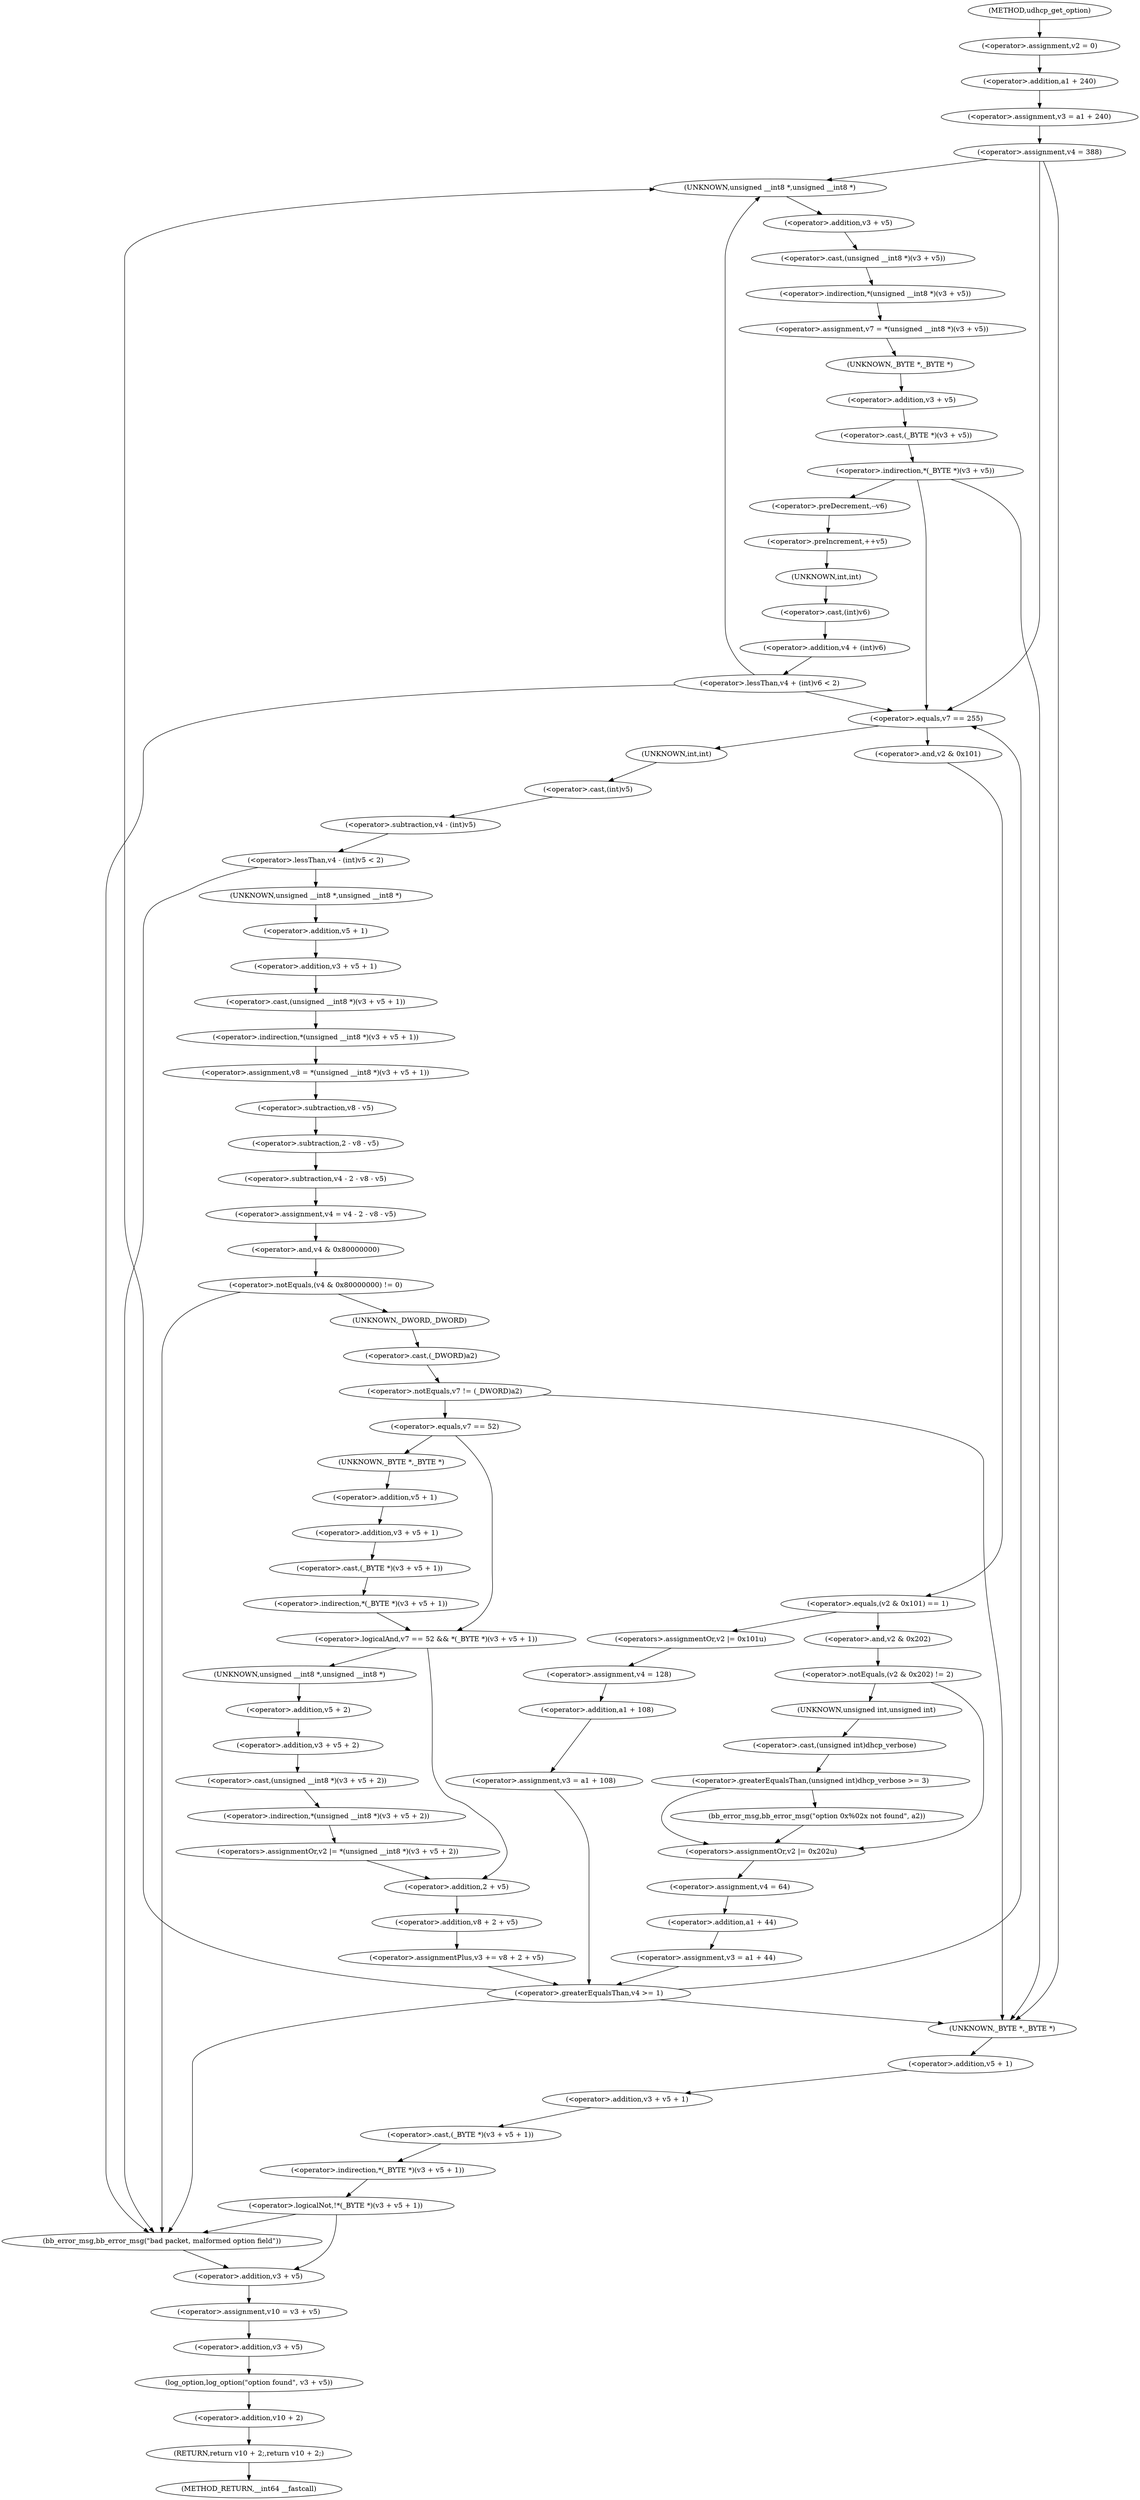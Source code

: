 digraph udhcp_get_option {  
"1000121" [label = "(<operator>.assignment,v2 = 0)" ]
"1000124" [label = "(<operator>.assignment,v3 = a1 + 240)" ]
"1000126" [label = "(<operator>.addition,a1 + 240)" ]
"1000129" [label = "(<operator>.assignment,v4 = 388)" ]
"1000140" [label = "(<operator>.assignment,v7 = *(unsigned __int8 *)(v3 + v5))" ]
"1000142" [label = "(<operator>.indirection,*(unsigned __int8 *)(v3 + v5))" ]
"1000143" [label = "(<operator>.cast,(unsigned __int8 *)(v3 + v5))" ]
"1000144" [label = "(UNKNOWN,unsigned __int8 *,unsigned __int8 *)" ]
"1000145" [label = "(<operator>.addition,v3 + v5)" ]
"1000149" [label = "(<operator>.indirection,*(_BYTE *)(v3 + v5))" ]
"1000150" [label = "(<operator>.cast,(_BYTE *)(v3 + v5))" ]
"1000151" [label = "(UNKNOWN,_BYTE *,_BYTE *)" ]
"1000152" [label = "(<operator>.addition,v3 + v5)" ]
"1000156" [label = "(<operator>.preDecrement,--v6)" ]
"1000158" [label = "(<operator>.preIncrement,++v5)" ]
"1000161" [label = "(<operator>.lessThan,v4 + (int)v6 < 2)" ]
"1000162" [label = "(<operator>.addition,v4 + (int)v6)" ]
"1000164" [label = "(<operator>.cast,(int)v6)" ]
"1000165" [label = "(UNKNOWN,int,int)" ]
"1000170" [label = "(<operator>.equals,v7 == 255)" ]
"1000175" [label = "(<operator>.equals,(v2 & 0x101) == 1)" ]
"1000176" [label = "(<operator>.and,v2 & 0x101)" ]
"1000181" [label = "(<operators>.assignmentOr,v2 |= 0x101u)" ]
"1000184" [label = "(<operator>.assignment,v4 = 128)" ]
"1000187" [label = "(<operator>.assignment,v3 = a1 + 108)" ]
"1000189" [label = "(<operator>.addition,a1 + 108)" ]
"1000195" [label = "(<operator>.notEquals,(v2 & 0x202) != 2)" ]
"1000196" [label = "(<operator>.and,v2 & 0x202)" ]
"1000202" [label = "(<operator>.greaterEqualsThan,(unsigned int)dhcp_verbose >= 3)" ]
"1000203" [label = "(<operator>.cast,(unsigned int)dhcp_verbose)" ]
"1000204" [label = "(UNKNOWN,unsigned int,unsigned int)" ]
"1000207" [label = "(bb_error_msg,bb_error_msg(\"option 0x%02x not found\", a2))" ]
"1000211" [label = "(<operators>.assignmentOr,v2 |= 0x202u)" ]
"1000214" [label = "(<operator>.assignment,v4 = 64)" ]
"1000217" [label = "(<operator>.assignment,v3 = a1 + 44)" ]
"1000219" [label = "(<operator>.addition,a1 + 44)" ]
"1000224" [label = "(<operator>.lessThan,v4 - (int)v5 < 2)" ]
"1000225" [label = "(<operator>.subtraction,v4 - (int)v5)" ]
"1000227" [label = "(<operator>.cast,(int)v5)" ]
"1000228" [label = "(UNKNOWN,int,int)" ]
"1000232" [label = "(<operator>.assignment,v8 = *(unsigned __int8 *)(v3 + v5 + 1))" ]
"1000234" [label = "(<operator>.indirection,*(unsigned __int8 *)(v3 + v5 + 1))" ]
"1000235" [label = "(<operator>.cast,(unsigned __int8 *)(v3 + v5 + 1))" ]
"1000236" [label = "(UNKNOWN,unsigned __int8 *,unsigned __int8 *)" ]
"1000237" [label = "(<operator>.addition,v3 + v5 + 1)" ]
"1000239" [label = "(<operator>.addition,v5 + 1)" ]
"1000242" [label = "(<operator>.assignment,v4 = v4 - 2 - v8 - v5)" ]
"1000244" [label = "(<operator>.subtraction,v4 - 2 - v8 - v5)" ]
"1000246" [label = "(<operator>.subtraction,2 - v8 - v5)" ]
"1000248" [label = "(<operator>.subtraction,v8 - v5)" ]
"1000252" [label = "(<operator>.notEquals,(v4 & 0x80000000) != 0)" ]
"1000253" [label = "(<operator>.and,v4 & 0x80000000)" ]
"1000259" [label = "(<operator>.notEquals,v7 != (_DWORD)a2)" ]
"1000261" [label = "(<operator>.cast,(_DWORD)a2)" ]
"1000262" [label = "(UNKNOWN,_DWORD,_DWORD)" ]
"1000266" [label = "(<operator>.logicalAnd,v7 == 52 && *(_BYTE *)(v3 + v5 + 1))" ]
"1000267" [label = "(<operator>.equals,v7 == 52)" ]
"1000270" [label = "(<operator>.indirection,*(_BYTE *)(v3 + v5 + 1))" ]
"1000271" [label = "(<operator>.cast,(_BYTE *)(v3 + v5 + 1))" ]
"1000272" [label = "(UNKNOWN,_BYTE *,_BYTE *)" ]
"1000273" [label = "(<operator>.addition,v3 + v5 + 1)" ]
"1000275" [label = "(<operator>.addition,v5 + 1)" ]
"1000278" [label = "(<operators>.assignmentOr,v2 |= *(unsigned __int8 *)(v3 + v5 + 2))" ]
"1000280" [label = "(<operator>.indirection,*(unsigned __int8 *)(v3 + v5 + 2))" ]
"1000281" [label = "(<operator>.cast,(unsigned __int8 *)(v3 + v5 + 2))" ]
"1000282" [label = "(UNKNOWN,unsigned __int8 *,unsigned __int8 *)" ]
"1000283" [label = "(<operator>.addition,v3 + v5 + 2)" ]
"1000285" [label = "(<operator>.addition,v5 + 2)" ]
"1000288" [label = "(<operator>.assignmentPlus,v3 += v8 + 2 + v5)" ]
"1000290" [label = "(<operator>.addition,v8 + 2 + v5)" ]
"1000292" [label = "(<operator>.addition,2 + v5)" ]
"1000297" [label = "(<operator>.greaterEqualsThan,v4 >= 1)" ]
"1000304" [label = "(<operator>.logicalNot,!*(_BYTE *)(v3 + v5 + 1))" ]
"1000305" [label = "(<operator>.indirection,*(_BYTE *)(v3 + v5 + 1))" ]
"1000306" [label = "(<operator>.cast,(_BYTE *)(v3 + v5 + 1))" ]
"1000307" [label = "(UNKNOWN,_BYTE *,_BYTE *)" ]
"1000308" [label = "(<operator>.addition,v3 + v5 + 1)" ]
"1000310" [label = "(<operator>.addition,v5 + 1)" ]
"1000315" [label = "(bb_error_msg,bb_error_msg(\"bad packet, malformed option field\"))" ]
"1000318" [label = "(<operator>.assignment,v10 = v3 + v5)" ]
"1000320" [label = "(<operator>.addition,v3 + v5)" ]
"1000323" [label = "(log_option,log_option(\"option found\", v3 + v5))" ]
"1000325" [label = "(<operator>.addition,v3 + v5)" ]
"1000328" [label = "(RETURN,return v10 + 2;,return v10 + 2;)" ]
"1000329" [label = "(<operator>.addition,v10 + 2)" ]
"1000109" [label = "(METHOD,udhcp_get_option)" ]
"1000332" [label = "(METHOD_RETURN,__int64 __fastcall)" ]
  "1000121" -> "1000126" 
  "1000124" -> "1000129" 
  "1000126" -> "1000124" 
  "1000129" -> "1000307" 
  "1000129" -> "1000144" 
  "1000129" -> "1000170" 
  "1000140" -> "1000151" 
  "1000142" -> "1000140" 
  "1000143" -> "1000142" 
  "1000144" -> "1000145" 
  "1000145" -> "1000143" 
  "1000149" -> "1000307" 
  "1000149" -> "1000170" 
  "1000149" -> "1000156" 
  "1000150" -> "1000149" 
  "1000151" -> "1000152" 
  "1000152" -> "1000150" 
  "1000156" -> "1000158" 
  "1000158" -> "1000165" 
  "1000161" -> "1000144" 
  "1000161" -> "1000170" 
  "1000161" -> "1000315" 
  "1000162" -> "1000161" 
  "1000164" -> "1000162" 
  "1000165" -> "1000164" 
  "1000170" -> "1000176" 
  "1000170" -> "1000228" 
  "1000175" -> "1000181" 
  "1000175" -> "1000196" 
  "1000176" -> "1000175" 
  "1000181" -> "1000184" 
  "1000184" -> "1000189" 
  "1000187" -> "1000297" 
  "1000189" -> "1000187" 
  "1000195" -> "1000204" 
  "1000195" -> "1000211" 
  "1000196" -> "1000195" 
  "1000202" -> "1000207" 
  "1000202" -> "1000211" 
  "1000203" -> "1000202" 
  "1000204" -> "1000203" 
  "1000207" -> "1000211" 
  "1000211" -> "1000214" 
  "1000214" -> "1000219" 
  "1000217" -> "1000297" 
  "1000219" -> "1000217" 
  "1000224" -> "1000315" 
  "1000224" -> "1000236" 
  "1000225" -> "1000224" 
  "1000227" -> "1000225" 
  "1000228" -> "1000227" 
  "1000232" -> "1000248" 
  "1000234" -> "1000232" 
  "1000235" -> "1000234" 
  "1000236" -> "1000239" 
  "1000237" -> "1000235" 
  "1000239" -> "1000237" 
  "1000242" -> "1000253" 
  "1000244" -> "1000242" 
  "1000246" -> "1000244" 
  "1000248" -> "1000246" 
  "1000252" -> "1000315" 
  "1000252" -> "1000262" 
  "1000253" -> "1000252" 
  "1000259" -> "1000267" 
  "1000259" -> "1000307" 
  "1000261" -> "1000259" 
  "1000262" -> "1000261" 
  "1000266" -> "1000282" 
  "1000266" -> "1000292" 
  "1000267" -> "1000272" 
  "1000267" -> "1000266" 
  "1000270" -> "1000266" 
  "1000271" -> "1000270" 
  "1000272" -> "1000275" 
  "1000273" -> "1000271" 
  "1000275" -> "1000273" 
  "1000278" -> "1000292" 
  "1000280" -> "1000278" 
  "1000281" -> "1000280" 
  "1000282" -> "1000285" 
  "1000283" -> "1000281" 
  "1000285" -> "1000283" 
  "1000288" -> "1000297" 
  "1000290" -> "1000288" 
  "1000292" -> "1000290" 
  "1000297" -> "1000307" 
  "1000297" -> "1000144" 
  "1000297" -> "1000170" 
  "1000297" -> "1000315" 
  "1000304" -> "1000315" 
  "1000304" -> "1000320" 
  "1000305" -> "1000304" 
  "1000306" -> "1000305" 
  "1000307" -> "1000310" 
  "1000308" -> "1000306" 
  "1000310" -> "1000308" 
  "1000315" -> "1000320" 
  "1000318" -> "1000325" 
  "1000320" -> "1000318" 
  "1000323" -> "1000329" 
  "1000325" -> "1000323" 
  "1000328" -> "1000332" 
  "1000329" -> "1000328" 
  "1000109" -> "1000121" 
}
